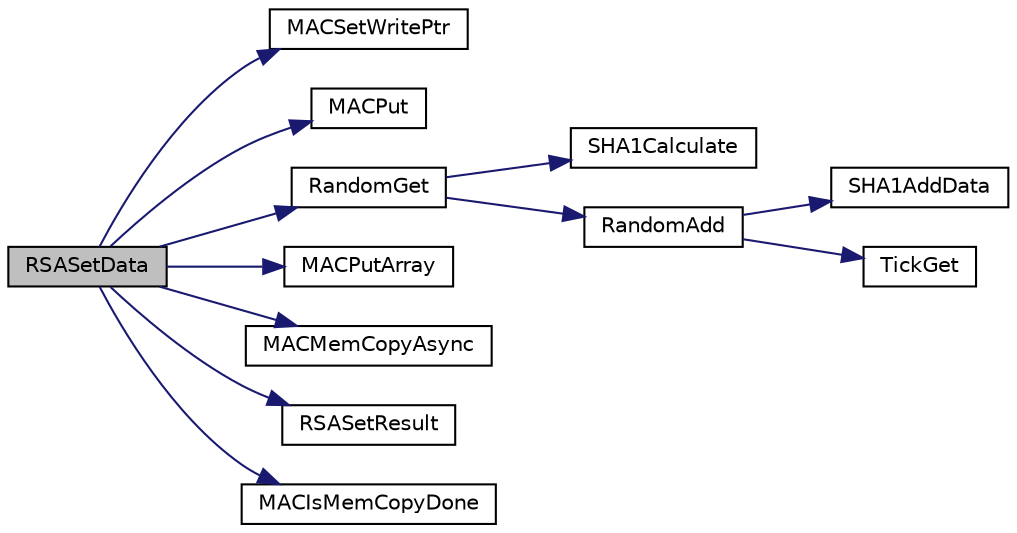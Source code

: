 digraph "RSASetData"
{
  edge [fontname="Helvetica",fontsize="10",labelfontname="Helvetica",labelfontsize="10"];
  node [fontname="Helvetica",fontsize="10",shape=record];
  rankdir="LR";
  Node1 [label="RSASetData",height=0.2,width=0.4,color="black", fillcolor="grey75", style="filled", fontcolor="black"];
  Node1 -> Node2 [color="midnightblue",fontsize="10",style="solid",fontname="Helvetica"];
  Node2 [label="MACSetWritePtr",height=0.2,width=0.4,color="black", fillcolor="white", style="filled",URL="$_e_n_c_x24_j600_8c.html#a76abcd85736be75ac9dee35b573bb90d"];
  Node1 -> Node3 [color="midnightblue",fontsize="10",style="solid",fontname="Helvetica"];
  Node3 [label="MACPut",height=0.2,width=0.4,color="black", fillcolor="white", style="filled",URL="$_e_n_c_x24_j600_8c.html#a9a1910d847af55acbfd90ef175be44b9"];
  Node1 -> Node4 [color="midnightblue",fontsize="10",style="solid",fontname="Helvetica"];
  Node4 [label="RandomGet",height=0.2,width=0.4,color="black", fillcolor="white", style="filled",URL="$_random_8h.html#aa0017637d8626bf22aa5b24f10e2c300"];
  Node4 -> Node5 [color="midnightblue",fontsize="10",style="solid",fontname="Helvetica"];
  Node5 [label="SHA1Calculate",height=0.2,width=0.4,color="black", fillcolor="white", style="filled",URL="$_hashes_8h.html#a41b58c0665852fc24c04ac85772444d7"];
  Node4 -> Node6 [color="midnightblue",fontsize="10",style="solid",fontname="Helvetica"];
  Node6 [label="RandomAdd",height=0.2,width=0.4,color="black", fillcolor="white", style="filled",URL="$_random_8c.html#a833d3622a77155914967c59975cebbfe"];
  Node6 -> Node7 [color="midnightblue",fontsize="10",style="solid",fontname="Helvetica"];
  Node7 [label="SHA1AddData",height=0.2,width=0.4,color="black", fillcolor="white", style="filled",URL="$_hashes_8h.html#a4f86590ad03b2f8206e9350a94d68f9e"];
  Node6 -> Node8 [color="midnightblue",fontsize="10",style="solid",fontname="Helvetica"];
  Node8 [label="TickGet",height=0.2,width=0.4,color="black", fillcolor="white", style="filled",URL="$_tick_8h.html#a035d1d3f8afdca7abedf588ee1b20af0"];
  Node1 -> Node9 [color="midnightblue",fontsize="10",style="solid",fontname="Helvetica"];
  Node9 [label="MACPutArray",height=0.2,width=0.4,color="black", fillcolor="white", style="filled",URL="$_e_n_c_x24_j600_8c.html#a87a779bb5e5f2c7ffc444f52d696efa2"];
  Node1 -> Node10 [color="midnightblue",fontsize="10",style="solid",fontname="Helvetica"];
  Node10 [label="MACMemCopyAsync",height=0.2,width=0.4,color="black", fillcolor="white", style="filled",URL="$_e_n_c_x24_j600_8c.html#a4442711ab4c3d47ffc913476630330e2"];
  Node1 -> Node11 [color="midnightblue",fontsize="10",style="solid",fontname="Helvetica"];
  Node11 [label="RSASetResult",height=0.2,width=0.4,color="black", fillcolor="white", style="filled",URL="$_e_n_c_x24_j600_8c.html#a09ffe2f0e561a34c380c2110ee081a40"];
  Node1 -> Node12 [color="midnightblue",fontsize="10",style="solid",fontname="Helvetica"];
  Node12 [label="MACIsMemCopyDone",height=0.2,width=0.4,color="black", fillcolor="white", style="filled",URL="$_e_n_c_x24_j600_8c.html#a72d4a1a3347c7316acbae4d96ba44f63"];
}
